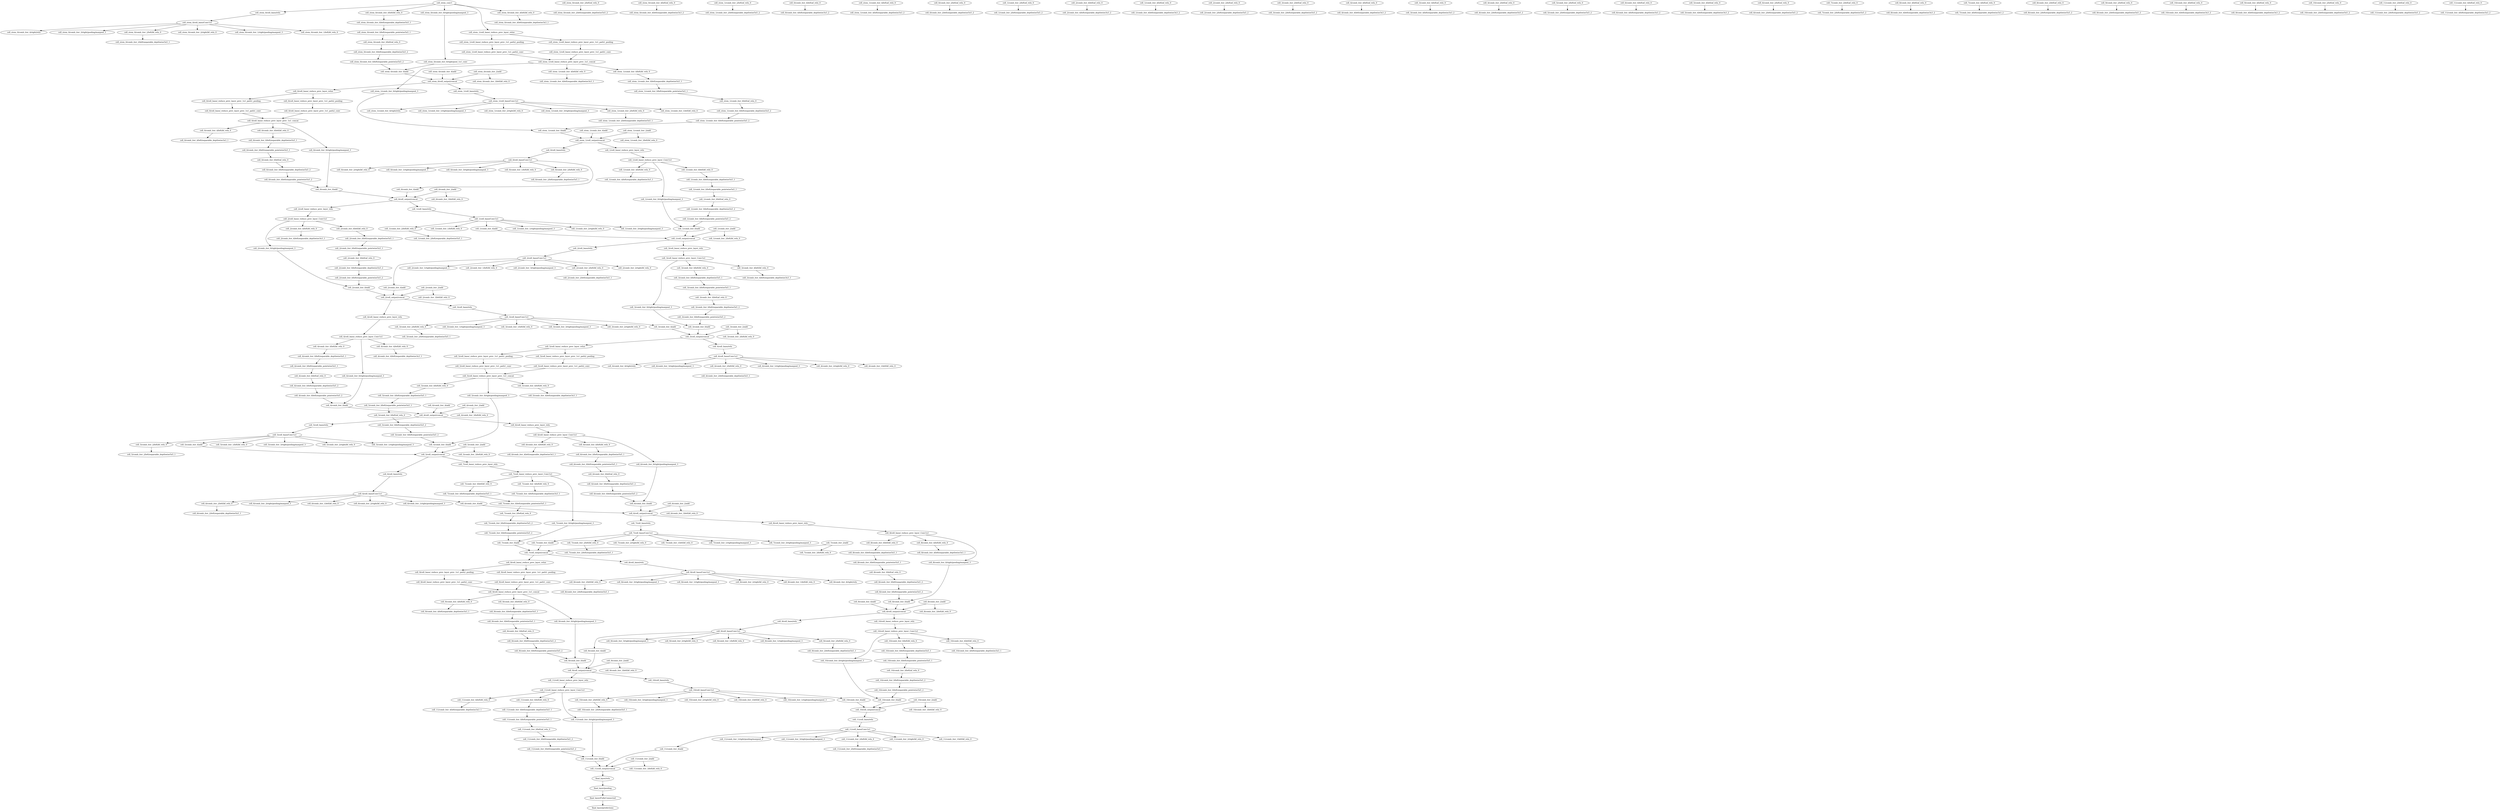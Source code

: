 digraph G {
"cell_stem_conv1"->"cell_stem_0/cell_base/relu";
"cell_stem_conv1"->"cell_stem_1/cell_base/_reduce_prev_layer_relue";
"cell_stem_conv1"->"cell_stem_0/comb_iter_0/left/bf_relu_0";
"cell_stem_conv1"->"cell_stem_0/comb_iter_0/right/pooling/maxpool_3";
"cell_stem_conv1"->"cell_stem_0/comb_iter_4/left/bf_relu_0";
"cell_stem_conv1" [weight=9.853727272727273];
"cell_stem_0/cell_base/relu"->"cell_stem_0/cell_base/Conv1x1";
"cell_stem_0/cell_base/relu" [weight=1.8591818181818183];
"cell_stem_0/cell_base/Conv1x1"->"cell_stem_0/comb_iter_2/right/bf_relu_0";
"cell_stem_0/cell_base/Conv1x1"->"cell_stem_0/comb_iter_1/right/pooling/maxpool_3";
"cell_stem_0/cell_base/Conv1x1"->"cell_stem_0/comb_iter_1/left/bf_relu_0";
"cell_stem_0/cell_base/Conv1x1"->"cell_stem_0/comb_iter_4/right/relu";
"cell_stem_0/cell_base/Conv1x1"->"cell_stem_0/comb_iter_3/right/pooling/maxpool_3";
"cell_stem_0/cell_base/Conv1x1"->"cell_stem_0/comb_iter_2/left/bf_relu_0";
"cell_stem_0/cell_base/Conv1x1" [weight=13.455454545454545];
"cell_stem_0/comb_iter_2/left/bf_relu_0"->"cell_stem_0/comb_iter_2/left/separable_depthwise5x5_1";
"cell_stem_0/comb_iter_2/left/bf_relu_0" [weight=1.0033636363636365];
"cell_stem_0/comb_iter_2/left/af_relu_0"->"cell_stem_0/comb_iter_2/left/separable_depthwise5x5_2";
"cell_stem_0/comb_iter_2/left/af_relu_0" [weight=0.2761111111111111];
"cell_stem_0/comb_iter_2/add"->"cell_stem_0/comb_iter_3/left/bf_relu_0";
"cell_stem_0/comb_iter_2/add"->"cell_stem_0/cell_output/concat";
"cell_stem_0/comb_iter_2/add" [weight=0.37639999999999996];
"cell_stem_0/comb_iter_0/left/bf_relu_0"->"cell_stem_0/comb_iter_0/left/separable_depthwise5x5_1";
"cell_stem_0/comb_iter_0/left/bf_relu_0" [weight=1.9264545454545454];
"cell_stem_0/comb_iter_0/left/separable_depthwise5x5_1"->"cell_stem_0/comb_iter_0/left/separable_pointwise5x5_1";
"cell_stem_0/comb_iter_0/left/separable_depthwise5x5_1" [weight=5.342454545454545];
"cell_stem_0/comb_iter_0/left/separable_pointwise5x5_1"->"cell_stem_0/comb_iter_0/left/af_relu_0";
"cell_stem_0/comb_iter_0/left/separable_pointwise5x5_1" [weight=2.7083636363636363];
"cell_stem_0/comb_iter_0/left/af_relu_0"->"cell_stem_0/comb_iter_0/left/separable_depthwise5x5_2";
"cell_stem_0/comb_iter_0/left/af_relu_0" [weight=0.25772727272727275];
"cell_stem_0/comb_iter_0/left/separable_depthwise5x5_2"->"cell_stem_0/comb_iter_0/left/separable_pointwise5x5_2";
"cell_stem_0/comb_iter_0/left/separable_depthwise5x5_2" [weight=1.6162727272727273];
"cell_stem_0/comb_iter_0/left/separable_pointwise5x5_2"->"cell_stem_0/comb_iter_0/add";
"cell_stem_0/comb_iter_0/left/separable_pointwise5x5_2" [weight=1.9042727272727273];
"cell_stem_0/comb_iter_0/right/pooling/maxpool_3"->"cell_stem_0/comb_iter_0/right/pool_1x1_conv";
"cell_stem_0/comb_iter_0/right/pooling/maxpool_3" [weight=3.045909090909091];
"cell_stem_0/comb_iter_0/right/pool_1x1_conv"->"cell_stem_0/comb_iter_0/add";
"cell_stem_0/comb_iter_0/right/pool_1x1_conv" [weight=2.7027272727272726];
"cell_stem_0/comb_iter_0/add"->"cell_stem_0/cell_output/concat";
"cell_stem_0/comb_iter_0/add" [weight=0.38581818181818184];
"cell_stem_0/comb_iter_4/left/bf_relu_0"->"cell_stem_0/comb_iter_4/left/separable_depthwise3x3_1";
"cell_stem_0/comb_iter_4/left/bf_relu_0" [weight=1.0125454545454544];
"cell_stem_0/comb_iter_4/left/af_relu_0"->"cell_stem_0/comb_iter_4/left/separable_depthwise3x3_2";
"cell_stem_0/comb_iter_4/left/af_relu_0" [weight=0.32925];
"cell_stem_0/comb_iter_4/add"->"cell_stem_0/cell_output/concat";
"cell_stem_0/comb_iter_4/add" [weight=0.39139999999999997];
"cell_stem_0/cell_output/concat"->"cell_0/cell_base/_reduce_prev_layer_relue";
"cell_stem_0/cell_output/concat"->"cell_stem_1/cell_base/relu";
"cell_stem_0/cell_output/concat" [weight=1.373090909090909];
"cell_stem_1/cell_base/relu"->"cell_stem_1/cell_base/Conv1x1";
"cell_stem_1/cell_base/relu" [weight=1.2282727272727272];
"cell_stem_1/cell_base/Conv1x1"->"cell_stem_1/comb_iter_2/right/bf_relu_0";
"cell_stem_1/cell_base/Conv1x1"->"cell_stem_1/comb_iter_3/right/pooling/maxpool_3";
"cell_stem_1/cell_base/Conv1x1"->"cell_stem_1/comb_iter_2/left/bf_relu_0";
"cell_stem_1/cell_base/Conv1x1"->"cell_stem_1/comb_iter_1/left/bf_relu_0";
"cell_stem_1/cell_base/Conv1x1"->"cell_stem_1/comb_iter_4/right/relu";
"cell_stem_1/cell_base/Conv1x1"->"cell_stem_1/comb_iter_1/right/pooling/maxpool_3";
"cell_stem_1/cell_base/Conv1x1" [weight=9.865545454545455];
"cell_stem_1/comb_iter_2/left/bf_relu_0"->"cell_stem_1/comb_iter_2/left/separable_depthwise5x5_1";
"cell_stem_1/comb_iter_2/left/bf_relu_0" [weight=0.5465454545454546];
"cell_stem_1/comb_iter_2/left/af_relu_0"->"cell_stem_1/comb_iter_2/left/separable_depthwise5x5_2";
"cell_stem_1/comb_iter_2/left/af_relu_0" [weight=0.1313];
"cell_stem_1/comb_iter_2/add"->"cell_stem_1/comb_iter_3/left/bf_relu_0";
"cell_stem_1/comb_iter_2/add"->"cell_stem_1/cell_output/concat";
"cell_stem_1/comb_iter_2/add" [weight=0.178];
"cell_0/cell_base/_reduce_prev_layer_relue"->"cell_0/cell_base/_reduce_prev_layer_prev_1x1_path2_pooling";
"cell_0/cell_base/_reduce_prev_layer_relue"->"cell_0/cell_base/_reduce_prev_layer_prev_1x1_path1_pooling";
"cell_0/cell_base/_reduce_prev_layer_relue" [weight=1.332];
"cell_0/cell_base/_reduce_prev_layer_prev_1x1_path1_pooling"->"cell_0/cell_base/_reduce_prev_layer_prev_1x1_path1_conv";
"cell_0/cell_base/_reduce_prev_layer_prev_1x1_path1_pooling" [weight=3.3275454545454544];
"cell_0/cell_base/_reduce_prev_layer_prev_1x1_path1_conv"->"cell_0/cell_base/_reduce_prev_layer_prev_1x1_concat";
"cell_0/cell_base/_reduce_prev_layer_prev_1x1_path1_conv" [weight=2.796090909090909];
"cell_0/cell_base/_reduce_prev_layer_prev_1x1_path2_pooling"->"cell_0/cell_base/_reduce_prev_layer_prev_1x1_path2_conv";
"cell_0/cell_base/_reduce_prev_layer_prev_1x1_path2_pooling" [weight=3.254090909090909];
"cell_0/cell_base/_reduce_prev_layer_prev_1x1_path2_conv"->"cell_0/cell_base/_reduce_prev_layer_prev_1x1_concat";
"cell_0/cell_base/_reduce_prev_layer_prev_1x1_path2_conv" [weight=2.421];
"cell_0/cell_base/_reduce_prev_layer_prev_1x1_concat"->"cell_0/comb_iter_4/left/bf_relu_0";
"cell_0/cell_base/_reduce_prev_layer_prev_1x1_concat"->"cell_0/comb_iter_0/left/bf_relu_0";
"cell_0/cell_base/_reduce_prev_layer_prev_1x1_concat"->"cell_0/comb_iter_0/right/pooling/maxpool_3";
"cell_0/cell_base/_reduce_prev_layer_prev_1x1_concat" [weight=0.2871818181818182];
"cell_0/comb_iter_0/left/bf_relu_0"->"cell_0/comb_iter_0/left/separable_depthwise5x5_1";
"cell_0/comb_iter_0/left/bf_relu_0" [weight=0.27290909090909093];
"cell_0/comb_iter_0/left/separable_depthwise5x5_1"->"cell_0/comb_iter_0/left/separable_pointwise5x5_1";
"cell_0/comb_iter_0/left/separable_depthwise5x5_1" [weight=1.6883636363636363];
"cell_0/comb_iter_0/left/separable_pointwise5x5_1"->"cell_0/comb_iter_0/left/af_relu_0";
"cell_0/comb_iter_0/left/separable_pointwise5x5_1" [weight=3.593818181818182];
"cell_0/comb_iter_0/left/af_relu_0"->"cell_0/comb_iter_0/left/separable_depthwise5x5_2";
"cell_0/comb_iter_0/left/af_relu_0" [weight=0.2259090909090909];
"cell_0/comb_iter_0/left/separable_depthwise5x5_2"->"cell_0/comb_iter_0/left/separable_pointwise5x5_2";
"cell_0/comb_iter_0/left/separable_depthwise5x5_2" [weight=1.6546363636363637];
"cell_0/comb_iter_0/left/separable_pointwise5x5_2"->"cell_0/comb_iter_0/add";
"cell_0/comb_iter_0/left/separable_pointwise5x5_2" [weight=3.590090909090909];
"cell_0/comb_iter_0/right/pooling/maxpool_3"->"cell_0/comb_iter_0/add";
"cell_0/comb_iter_0/right/pooling/maxpool_3" [weight=1.0635454545454546];
"cell_0/comb_iter_0/add"->"cell_0/cell_output/concat";
"cell_0/comb_iter_0/add" [weight=0.41590909090909095];
"cell_0/comb_iter_4/left/bf_relu_0"->"cell_0/comb_iter_4/left/separable_depthwise3x3_1";
"cell_0/comb_iter_4/left/bf_relu_0" [weight=0.343];
"cell_0/comb_iter_4/left/af_relu_0"->"cell_0/comb_iter_4/left/separable_depthwise3x3_2";
"cell_0/comb_iter_4/left/af_relu_0" [weight=0.30072727272727273];
"cell_stem_1/cell_base/_reduce_prev_layer_relue"->"cell_stem_1/cell_base/_reduce_prev_layer_prev_1x1_path1_pooling";
"cell_stem_1/cell_base/_reduce_prev_layer_relue"->"cell_stem_1/cell_base/_reduce_prev_layer_prev_1x1_path2_pooling";
"cell_stem_1/cell_base/_reduce_prev_layer_relue" [weight=1.6366363636363637];
"cell_stem_1/cell_base/_reduce_prev_layer_prev_1x1_path1_pooling"->"cell_stem_1/cell_base/_reduce_prev_layer_prev_1x1_path1_conv";
"cell_stem_1/cell_base/_reduce_prev_layer_prev_1x1_path1_pooling" [weight=4.537545454545455];
"cell_stem_1/cell_base/_reduce_prev_layer_prev_1x1_path1_conv"->"cell_stem_1/cell_base/_reduce_prev_layer_prev_1x1_concat";
"cell_stem_1/cell_base/_reduce_prev_layer_prev_1x1_path1_conv" [weight=2.9034545454545455];
"cell_stem_1/cell_base/_reduce_prev_layer_prev_1x1_path2_pooling"->"cell_stem_1/cell_base/_reduce_prev_layer_prev_1x1_path2_conv";
"cell_stem_1/cell_base/_reduce_prev_layer_prev_1x1_path2_pooling" [weight=4.520727272727273];
"cell_stem_1/cell_base/_reduce_prev_layer_prev_1x1_path2_conv"->"cell_stem_1/cell_base/_reduce_prev_layer_prev_1x1_concat";
"cell_stem_1/cell_base/_reduce_prev_layer_prev_1x1_path2_conv" [weight=2.9532];
"cell_stem_1/cell_base/_reduce_prev_layer_prev_1x1_concat"->"cell_stem_1/comb_iter_0/right/pooling/maxpool_3";
"cell_stem_1/cell_base/_reduce_prev_layer_prev_1x1_concat"->"cell_stem_1/comb_iter_0/left/bf_relu_0";
"cell_stem_1/cell_base/_reduce_prev_layer_prev_1x1_concat"->"cell_stem_1/comb_iter_4/left/bf_relu_0";
"cell_stem_1/cell_base/_reduce_prev_layer_prev_1x1_concat" [weight=0.5467000000000001];
"cell_stem_1/comb_iter_0/left/bf_relu_0"->"cell_stem_1/comb_iter_0/left/separable_depthwise5x5_1";
"cell_stem_1/comb_iter_0/left/bf_relu_0" [weight=0.517];
"cell_stem_1/comb_iter_0/left/separable_depthwise5x5_1"->"cell_stem_1/comb_iter_0/left/separable_pointwise5x5_1";
"cell_stem_1/comb_iter_0/left/separable_depthwise5x5_1" [weight=1.3842222222222222];
"cell_stem_1/comb_iter_0/left/separable_pointwise5x5_1"->"cell_stem_1/comb_iter_0/left/af_relu_0";
"cell_stem_1/comb_iter_0/left/separable_pointwise5x5_1" [weight=1.4561818181818182];
"cell_stem_1/comb_iter_0/left/af_relu_0"->"cell_stem_1/comb_iter_0/left/separable_depthwise5x5_2";
"cell_stem_1/comb_iter_0/left/af_relu_0" [weight=0.119];
"cell_stem_1/comb_iter_0/left/separable_depthwise5x5_2"->"cell_stem_1/comb_iter_0/left/separable_pointwise5x5_2";
"cell_stem_1/comb_iter_0/left/separable_depthwise5x5_2" [weight=0.8776];
"cell_stem_1/comb_iter_0/left/separable_pointwise5x5_2"->"cell_stem_1/comb_iter_0/add";
"cell_stem_1/comb_iter_0/left/separable_pointwise5x5_2" [weight=1.509090909090909];
"cell_stem_1/comb_iter_0/right/pooling/maxpool_3"->"cell_stem_1/comb_iter_0/add";
"cell_stem_1/comb_iter_0/right/pooling/maxpool_3" [weight=1.0862];
"cell_stem_1/comb_iter_0/add"->"cell_stem_1/cell_output/concat";
"cell_stem_1/comb_iter_0/add" [weight=0.18275];
"cell_stem_1/comb_iter_4/left/bf_relu_0"->"cell_stem_1/comb_iter_4/left/separable_depthwise3x3_1";
"cell_stem_1/comb_iter_4/left/bf_relu_0" [weight=0.53];
"cell_stem_1/comb_iter_4/left/af_relu_0"->"cell_stem_1/comb_iter_4/left/separable_depthwise3x3_2";
"cell_stem_1/comb_iter_4/left/af_relu_0" [weight=0.13169999999999998];
"cell_stem_1/comb_iter_4/add"->"cell_stem_1/cell_output/concat";
"cell_stem_1/comb_iter_4/add" [weight=0.20372727272727273];
"cell_stem_1/cell_output/concat"->"cell_0/cell_base/relu";
"cell_stem_1/cell_output/concat"->"cell_1/cell_base/_reduce_prev_layer_relu";
"cell_stem_1/cell_output/concat" [weight=0.8260909090909091];
"cell_0/cell_base/relu"->"cell_0/cell_base/Conv1x1";
"cell_0/cell_base/relu" [weight=0.7469090909090909];
"cell_0/cell_base/Conv1x1"->"cell_0/comb_iter_2/right/bf_relu_0";
"cell_0/cell_base/Conv1x1"->"cell_0/comb_iter_1/right/pooling/maxpool_3";
"cell_0/cell_base/Conv1x1"->"cell_0/comb_iter_3/right/pooling/maxpool_3";
"cell_0/cell_base/Conv1x1"->"cell_0/comb_iter_1/left/bf_relu_0";
"cell_0/cell_base/Conv1x1"->"cell_0/comb_iter_2/left/bf_relu_0";
"cell_0/cell_base/Conv1x1"->"cell_0/comb_iter_4/add";
"cell_0/cell_base/Conv1x1" [weight=7.453909090909091];
"cell_0/comb_iter_2/left/bf_relu_0"->"cell_0/comb_iter_2/left/separable_depthwise5x5_1";
"cell_0/comb_iter_2/left/bf_relu_0" [weight=0.2447];
"cell_0/comb_iter_2/left/af_relu_0"->"cell_0/comb_iter_2/left/separable_depthwise5x5_2";
"cell_0/comb_iter_2/left/af_relu_0" [weight=0.25627272727272726];
"cell_0/comb_iter_2/add"->"cell_0/comb_iter_3/left/bf_relu_0";
"cell_0/comb_iter_2/add"->"cell_0/cell_output/concat";
"cell_0/comb_iter_2/add" [weight=0.4601];
"cell_0/comb_iter_4/add"->"cell_0/cell_output/concat";
"cell_0/comb_iter_4/add" [weight=0.44345454545454543];
"cell_0/cell_output/concat"->"cell_2/cell_base/_reduce_prev_layer_relu";
"cell_0/cell_output/concat"->"cell_1/cell_base/relu";
"cell_0/cell_output/concat" [weight=1.4700909090909091];
"cell_1/cell_base/relu"->"cell_1/cell_base/Conv1x1";
"cell_1/cell_base/relu" [weight=1.4903636363636363];
"cell_1/cell_base/Conv1x1"->"cell_1/comb_iter_4/add";
"cell_1/cell_base/Conv1x1"->"cell_1/comb_iter_2/left/bf_relu_0";
"cell_1/cell_base/Conv1x1"->"cell_1/comb_iter_1/right/pooling/maxpool_3";
"cell_1/cell_base/Conv1x1"->"cell_1/comb_iter_2/right/bf_relu_0";
"cell_1/cell_base/Conv1x1"->"cell_1/comb_iter_3/right/pooling/maxpool_3";
"cell_1/cell_base/Conv1x1"->"cell_1/comb_iter_1/left/bf_relu_0";
"cell_1/cell_base/Conv1x1" [weight=14.650636363636364];
"cell_1/comb_iter_2/left/bf_relu_0"->"cell_1/comb_iter_2/left/separable_depthwise5x5_1";
"cell_1/comb_iter_2/left/bf_relu_0" [weight=0.23763636363636362];
"cell_1/comb_iter_2/left/af_relu_0"->"cell_1/comb_iter_2/left/separable_depthwise5x5_2";
"cell_1/comb_iter_2/left/af_relu_0" [weight=0.27436363636363637];
"cell_1/comb_iter_2/add"->"cell_1/comb_iter_3/left/bf_relu_0";
"cell_1/comb_iter_2/add"->"cell_1/cell_output/concat";
"cell_1/comb_iter_2/add" [weight=0.4662727272727272];
"cell_2/cell_base/_reduce_prev_layer_relu"->"cell_2/cell_base/_reduce_prev_layer_Conv1x1";
"cell_2/cell_base/_reduce_prev_layer_relu" [weight=1.5205454545454544];
"cell_2/cell_base/_reduce_prev_layer_Conv1x1"->"cell_2/comb_iter_4/left/bf_relu_0";
"cell_2/cell_base/_reduce_prev_layer_Conv1x1"->"cell_2/comb_iter_0/right/pooling/maxpool_3";
"cell_2/cell_base/_reduce_prev_layer_Conv1x1"->"cell_2/comb_iter_0/left/bf_relu_0";
"cell_2/cell_base/_reduce_prev_layer_Conv1x1" [weight=14.302272727272728];
"cell_2/comb_iter_0/left/bf_relu_0"->"cell_2/comb_iter_0/left/separable_depthwise5x5_1";
"cell_2/comb_iter_0/left/bf_relu_0" [weight=0.2362];
"cell_2/comb_iter_0/left/separable_depthwise5x5_1"->"cell_2/comb_iter_0/left/separable_pointwise5x5_1";
"cell_2/comb_iter_0/left/separable_depthwise5x5_1" [weight=1.7152];
"cell_2/comb_iter_0/left/separable_pointwise5x5_1"->"cell_2/comb_iter_0/left/af_relu_0";
"cell_2/comb_iter_0/left/separable_pointwise5x5_1" [weight=3.6473636363636364];
"cell_2/comb_iter_0/left/af_relu_0"->"cell_2/comb_iter_0/left/separable_depthwise5x5_2";
"cell_2/comb_iter_0/left/af_relu_0" [weight=0.2535454545454545];
"cell_2/comb_iter_0/left/separable_depthwise5x5_2"->"cell_2/comb_iter_0/left/separable_pointwise5x5_2";
"cell_2/comb_iter_0/left/separable_depthwise5x5_2" [weight=1.787909090909091];
"cell_2/comb_iter_0/left/separable_pointwise5x5_2"->"cell_2/comb_iter_0/add";
"cell_2/comb_iter_0/left/separable_pointwise5x5_2" [weight=3.65];
"cell_2/comb_iter_0/right/pooling/maxpool_3"->"cell_2/comb_iter_0/add";
"cell_2/comb_iter_0/right/pooling/maxpool_3" [weight=1.1547272727272728];
"cell_2/comb_iter_0/add"->"cell_2/cell_output/concat";
"cell_2/comb_iter_0/add" [weight=0.4545454545454546];
"cell_2/comb_iter_4/left/bf_relu_0"->"cell_2/comb_iter_4/left/separable_depthwise3x3_1";
"cell_2/comb_iter_4/left/bf_relu_0" [weight=0.3447777777777778];
"cell_2/comb_iter_4/left/af_relu_0"->"cell_2/comb_iter_4/left/separable_depthwise3x3_2";
"cell_2/comb_iter_4/left/af_relu_0" [weight=0.3040909090909091];
"cell_1/cell_base/_reduce_prev_layer_relu"->"cell_1/cell_base/_reduce_prev_layer_Conv1x1";
"cell_1/cell_base/_reduce_prev_layer_relu" [weight=0.8112727272727273];
"cell_1/cell_base/_reduce_prev_layer_Conv1x1"->"cell_1/comb_iter_4/left/bf_relu_0";
"cell_1/cell_base/_reduce_prev_layer_Conv1x1"->"cell_1/comb_iter_0/right/pooling/maxpool_3";
"cell_1/cell_base/_reduce_prev_layer_Conv1x1"->"cell_1/comb_iter_0/left/bf_relu_0";
"cell_1/cell_base/_reduce_prev_layer_Conv1x1" [weight=7.344090909090909];
"cell_1/comb_iter_0/left/bf_relu_0"->"cell_1/comb_iter_0/left/separable_depthwise5x5_1";
"cell_1/comb_iter_0/left/bf_relu_0" [weight=0.262];
"cell_1/comb_iter_0/left/separable_depthwise5x5_1"->"cell_1/comb_iter_0/left/separable_pointwise5x5_1";
"cell_1/comb_iter_0/left/separable_depthwise5x5_1" [weight=1.7963636363636362];
"cell_1/comb_iter_0/left/separable_pointwise5x5_1"->"cell_1/comb_iter_0/left/af_relu_0";
"cell_1/comb_iter_0/left/separable_pointwise5x5_1" [weight=3.630090909090909];
"cell_1/comb_iter_0/left/af_relu_0"->"cell_1/comb_iter_0/left/separable_depthwise5x5_2";
"cell_1/comb_iter_0/left/af_relu_0" [weight=0.27372727272727276];
"cell_1/comb_iter_0/left/separable_depthwise5x5_2"->"cell_1/comb_iter_0/left/separable_pointwise5x5_2";
"cell_1/comb_iter_0/left/separable_depthwise5x5_2" [weight=1.7594545454545456];
"cell_1/comb_iter_0/left/separable_pointwise5x5_2"->"cell_1/comb_iter_0/add";
"cell_1/comb_iter_0/left/separable_pointwise5x5_2" [weight=3.6315454545454546];
"cell_1/comb_iter_0/right/pooling/maxpool_3"->"cell_1/comb_iter_0/add";
"cell_1/comb_iter_0/right/pooling/maxpool_3" [weight=1.0682727272727273];
"cell_1/comb_iter_0/add"->"cell_1/cell_output/concat";
"cell_1/comb_iter_0/add" [weight=0.42527272727272725];
"cell_1/comb_iter_4/left/bf_relu_0"->"cell_1/comb_iter_4/left/separable_depthwise3x3_1";
"cell_1/comb_iter_4/left/bf_relu_0" [weight=0.3305];
"cell_1/comb_iter_4/left/af_relu_0"->"cell_1/comb_iter_4/left/separable_depthwise3x3_2";
"cell_1/comb_iter_4/left/af_relu_0" [weight=0.2888181818181818];
"cell_1/comb_iter_4/add"->"cell_1/cell_output/concat";
"cell_1/comb_iter_4/add" [weight=0.4333];
"cell_1/cell_output/concat"->"cell_2/cell_base/relu";
"cell_1/cell_output/concat"->"cell_3/cell_base/_reduce_prev_layer_relu";
"cell_1/cell_output/concat" [weight=1.5233636363636363];
"cell_2/cell_base/relu"->"cell_2/cell_base/Conv1x1";
"cell_2/cell_base/relu" [weight=1.524];
"cell_2/cell_base/Conv1x1"->"cell_2/comb_iter_1/left/bf_relu_0";
"cell_2/cell_base/Conv1x1"->"cell_2/comb_iter_3/right/pooling/maxpool_3";
"cell_2/cell_base/Conv1x1"->"cell_2/comb_iter_2/left/bf_relu_0";
"cell_2/cell_base/Conv1x1"->"cell_2/comb_iter_2/right/bf_relu_0";
"cell_2/cell_base/Conv1x1"->"cell_2/comb_iter_4/add";
"cell_2/cell_base/Conv1x1"->"cell_2/comb_iter_1/right/pooling/maxpool_3";
"cell_2/cell_base/Conv1x1" [weight=14.672363636363636];
"cell_2/comb_iter_2/left/bf_relu_0"->"cell_2/comb_iter_2/left/separable_depthwise5x5_1";
"cell_2/comb_iter_2/left/bf_relu_0" [weight=0.24459999999999998];
"cell_2/comb_iter_2/left/af_relu_0"->"cell_2/comb_iter_2/left/separable_depthwise5x5_2";
"cell_2/comb_iter_2/left/af_relu_0" [weight=0.27736363636363637];
"cell_2/comb_iter_2/add"->"cell_2/comb_iter_3/left/bf_relu_0";
"cell_2/comb_iter_2/add"->"cell_2/cell_output/concat";
"cell_2/comb_iter_2/add" [weight=0.454875];
"cell_2/comb_iter_4/add"->"cell_2/cell_output/concat";
"cell_2/comb_iter_4/add" [weight=0.4362];
"cell_2/cell_output/concat"->"cell_3/cell_base/relu";
"cell_2/cell_output/concat"->"cell_4/cell_base/_reduce_prev_layer_relu";
"cell_2/cell_output/concat" [weight=1.3613636363636363];
"cell_3/cell_base/relu"->"cell_3/cell_base/Conv1x1";
"cell_3/cell_base/relu" [weight=1.486090909090909];
"cell_3/cell_base/Conv1x1"->"cell_3/comb_iter_1/left/bf_relu_0";
"cell_3/cell_base/Conv1x1"->"cell_3/comb_iter_3/right/pooling/maxpool_3";
"cell_3/cell_base/Conv1x1"->"cell_3/comb_iter_2/right/bf_relu_0";
"cell_3/cell_base/Conv1x1"->"cell_3/comb_iter_2/left/bf_relu_0";
"cell_3/cell_base/Conv1x1"->"cell_3/comb_iter_1/right/pooling/maxpool_3";
"cell_3/cell_base/Conv1x1"->"cell_3/comb_iter_4/add";
"cell_3/cell_base/Conv1x1" [weight=13.967818181818181];
"cell_3/comb_iter_2/left/bf_relu_0"->"cell_3/comb_iter_2/left/separable_depthwise5x5_1";
"cell_3/comb_iter_2/left/bf_relu_0" [weight=0.24972727272727271];
"cell_3/comb_iter_2/left/af_relu_0"->"cell_3/comb_iter_2/left/separable_depthwise5x5_2";
"cell_3/comb_iter_2/left/af_relu_0" [weight=0.2781111111111111];
"cell_3/comb_iter_2/add"->"cell_3/comb_iter_3/left/bf_relu_0";
"cell_3/comb_iter_2/add"->"cell_3/cell_output/concat";
"cell_3/comb_iter_2/add" [weight=0.4913333333333333];
"cell_4/cell_base/_reduce_prev_layer_relu"->"cell_4/cell_base/_reduce_prev_layer_Conv1x1";
"cell_4/cell_base/_reduce_prev_layer_relu" [weight=1.5234545454545454];
"cell_4/cell_base/_reduce_prev_layer_Conv1x1"->"cell_4/comb_iter_0/right/pooling/maxpool_3";
"cell_4/cell_base/_reduce_prev_layer_Conv1x1"->"cell_4/comb_iter_0/left/bf_relu_0";
"cell_4/cell_base/_reduce_prev_layer_Conv1x1"->"cell_4/comb_iter_4/left/bf_relu_0";
"cell_4/cell_base/_reduce_prev_layer_Conv1x1" [weight=27.503636363636364];
"cell_4/comb_iter_0/left/bf_relu_0"->"cell_4/comb_iter_0/left/separable_depthwise5x5_1";
"cell_4/comb_iter_0/left/bf_relu_0" [weight=0.5426666666666666];
"cell_4/comb_iter_0/left/separable_depthwise5x5_1"->"cell_4/comb_iter_0/left/separable_pointwise5x5_1";
"cell_4/comb_iter_0/left/separable_depthwise5x5_1" [weight=3.9773636363636364];
"cell_4/comb_iter_0/left/separable_pointwise5x5_1"->"cell_4/comb_iter_0/left/af_relu_0";
"cell_4/comb_iter_0/left/separable_pointwise5x5_1" [weight=3.153181818181818];
"cell_4/comb_iter_0/left/af_relu_0"->"cell_4/comb_iter_0/left/separable_depthwise5x5_2";
"cell_4/comb_iter_0/left/af_relu_0" [weight=0.20127272727272727];
"cell_4/comb_iter_0/left/separable_depthwise5x5_2"->"cell_4/comb_iter_0/left/separable_pointwise5x5_2";
"cell_4/comb_iter_0/left/separable_depthwise5x5_2" [weight=1.0245555555555557];
"cell_4/comb_iter_0/left/separable_pointwise5x5_2"->"cell_4/comb_iter_0/add";
"cell_4/comb_iter_0/left/separable_pointwise5x5_2" [weight=2.899];
"cell_4/comb_iter_0/right/pooling/maxpool_3"->"cell_4/comb_iter_0/add";
"cell_4/comb_iter_0/right/pooling/maxpool_3" [weight=1.377909090909091];
"cell_4/comb_iter_0/add"->"cell_4/cell_output/concat";
"cell_4/comb_iter_0/add" [weight=0.28136363636363637];
"cell_4/comb_iter_4/left/bf_relu_0"->"cell_4/comb_iter_4/left/separable_depthwise3x3_1";
"cell_4/comb_iter_4/left/bf_relu_0" [weight=0.6662727272727272];
"cell_4/comb_iter_4/left/af_relu_0"->"cell_4/comb_iter_4/left/separable_depthwise3x3_2";
"cell_4/comb_iter_4/left/af_relu_0" [weight=0.2147272727272727];
"cell_3/cell_base/_reduce_prev_layer_relu"->"cell_3/cell_base/_reduce_prev_layer_Conv1x1";
"cell_3/cell_base/_reduce_prev_layer_relu" [weight=1.587090909090909];
"cell_3/cell_base/_reduce_prev_layer_Conv1x1"->"cell_3/comb_iter_0/left/bf_relu_0";
"cell_3/cell_base/_reduce_prev_layer_Conv1x1"->"cell_3/comb_iter_4/left/bf_relu_0";
"cell_3/cell_base/_reduce_prev_layer_Conv1x1"->"cell_3/comb_iter_0/right/pooling/maxpool_3";
"cell_3/cell_base/_reduce_prev_layer_Conv1x1" [weight=15.162363636363636];
"cell_3/comb_iter_0/left/bf_relu_0"->"cell_3/comb_iter_0/left/separable_depthwise5x5_1";
"cell_3/comb_iter_0/left/bf_relu_0" [weight=0.22740000000000002];
"cell_3/comb_iter_0/left/separable_depthwise5x5_1"->"cell_3/comb_iter_0/left/separable_pointwise5x5_1";
"cell_3/comb_iter_0/left/separable_depthwise5x5_1" [weight=1.6674545454545455];
"cell_3/comb_iter_0/left/separable_pointwise5x5_1"->"cell_3/comb_iter_0/left/af_relu_0";
"cell_3/comb_iter_0/left/separable_pointwise5x5_1" [weight=3.6849000000000003];
"cell_3/comb_iter_0/left/af_relu_0"->"cell_3/comb_iter_0/left/separable_depthwise5x5_2";
"cell_3/comb_iter_0/left/af_relu_0" [weight=0.24945454545454546];
"cell_3/comb_iter_0/left/separable_depthwise5x5_2"->"cell_3/comb_iter_0/left/separable_pointwise5x5_2";
"cell_3/comb_iter_0/left/separable_depthwise5x5_2" [weight=1.853];
"cell_3/comb_iter_0/left/separable_pointwise5x5_2"->"cell_3/comb_iter_0/add";
"cell_3/comb_iter_0/left/separable_pointwise5x5_2" [weight=3.6886363636363635];
"cell_3/comb_iter_0/right/pooling/maxpool_3"->"cell_3/comb_iter_0/add";
"cell_3/comb_iter_0/right/pooling/maxpool_3" [weight=1.1262727272727273];
"cell_3/comb_iter_0/add"->"cell_3/cell_output/concat";
"cell_3/comb_iter_0/add" [weight=0.37072727272727274];
"cell_3/comb_iter_4/left/bf_relu_0"->"cell_3/comb_iter_4/left/separable_depthwise3x3_1";
"cell_3/comb_iter_4/left/bf_relu_0" [weight=0.35790909090909095];
"cell_3/comb_iter_4/left/af_relu_0"->"cell_3/comb_iter_4/left/separable_depthwise3x3_2";
"cell_3/comb_iter_4/left/af_relu_0" [weight=0.30390909090909096];
"cell_3/comb_iter_4/add"->"cell_3/cell_output/concat";
"cell_3/comb_iter_4/add" [weight=0.43927272727272726];
"cell_3/cell_output/concat"->"cell_4/cell_base/relu";
"cell_3/cell_output/concat"->"cell_5/cell_base/_reduce_prev_layer_relue";
"cell_3/cell_output/concat" [weight=1.5008181818181818];
"cell_4/cell_base/relu"->"cell_4/cell_base/Conv1x1";
"cell_4/cell_base/relu" [weight=1.8748181818181817];
"cell_4/cell_base/Conv1x1"->"cell_4/comb_iter_2/left/bf_relu_0";
"cell_4/cell_base/Conv1x1"->"cell_4/comb_iter_1/right/pooling/maxpool_3";
"cell_4/cell_base/Conv1x1"->"cell_4/comb_iter_2/right/bf_relu_0";
"cell_4/cell_base/Conv1x1"->"cell_4/comb_iter_1/left/bf_relu_0";
"cell_4/cell_base/Conv1x1"->"cell_4/comb_iter_4/right/relu";
"cell_4/cell_base/Conv1x1"->"cell_4/comb_iter_3/right/pooling/maxpool_3";
"cell_4/cell_base/Conv1x1" [weight=27.045];
"cell_4/comb_iter_2/left/bf_relu_0"->"cell_4/comb_iter_2/left/separable_depthwise5x5_1";
"cell_4/comb_iter_2/left/bf_relu_0" [weight=0.5636363636363636];
"cell_4/comb_iter_2/left/af_relu_0"->"cell_4/comb_iter_2/left/separable_depthwise5x5_2";
"cell_4/comb_iter_2/left/af_relu_0" [weight=0.21569999999999998];
"cell_4/comb_iter_2/add"->"cell_4/comb_iter_3/left/bf_relu_0";
"cell_4/comb_iter_2/add"->"cell_4/cell_output/concat";
"cell_4/comb_iter_2/add" [weight=0.2843636363636364];
"cell_4/comb_iter_4/add"->"cell_4/cell_output/concat";
"cell_4/comb_iter_4/add" [weight=0.3099090909090909];
"cell_4/cell_output/concat"->"cell_5/cell_base/relu";
"cell_4/cell_output/concat"->"cell_6/cell_base/_reduce_prev_layer_relu";
"cell_4/cell_output/concat" [weight=0.9953636363636363];
"cell_5/cell_base/relu"->"cell_5/cell_base/Conv1x1";
"cell_5/cell_base/relu" [weight=1.427090909090909];
"cell_5/cell_base/Conv1x1"->"cell_5/comb_iter_1/left/bf_relu_0";
"cell_5/cell_base/Conv1x1"->"cell_5/comb_iter_3/right/pooling/maxpool_3";
"cell_5/cell_base/Conv1x1"->"cell_5/comb_iter_2/right/bf_relu_0";
"cell_5/cell_base/Conv1x1"->"cell_5/comb_iter_1/right/pooling/maxpool_3";
"cell_5/cell_base/Conv1x1"->"cell_5/comb_iter_4/add";
"cell_5/cell_base/Conv1x1"->"cell_5/comb_iter_2/left/bf_relu_0";
"cell_5/cell_base/Conv1x1" [weight=13.587727272727273];
"cell_5/comb_iter_2/left/bf_relu_0"->"cell_5/comb_iter_2/left/separable_depthwise5x5_1";
"cell_5/comb_iter_2/left/bf_relu_0" [weight=0.18727272727272729];
"cell_5/comb_iter_2/left/af_relu_0"->"cell_5/comb_iter_2/left/separable_depthwise5x5_2";
"cell_5/comb_iter_2/left/af_relu_0" [weight=0.196];
"cell_5/comb_iter_2/add"->"cell_5/cell_output/concat";
"cell_5/comb_iter_2/add"->"cell_5/comb_iter_3/left/bf_relu_0";
"cell_5/comb_iter_2/add" [weight=0.25889999999999996];
"cell_6/cell_base/_reduce_prev_layer_relu"->"cell_6/cell_base/_reduce_prev_layer_Conv1x1";
"cell_6/cell_base/_reduce_prev_layer_relu" [weight=1.2797272727272728];
"cell_6/cell_base/_reduce_prev_layer_Conv1x1"->"cell_6/comb_iter_0/left/bf_relu_0";
"cell_6/cell_base/_reduce_prev_layer_Conv1x1"->"cell_6/comb_iter_0/right/pooling/maxpool_3";
"cell_6/cell_base/_reduce_prev_layer_Conv1x1"->"cell_6/comb_iter_4/left/bf_relu_0";
"cell_6/cell_base/_reduce_prev_layer_Conv1x1" [weight=12.99909090909091];
"cell_6/comb_iter_0/left/bf_relu_0"->"cell_6/comb_iter_0/left/separable_depthwise5x5_1";
"cell_6/comb_iter_0/left/bf_relu_0" [weight=0.18854545454545454];
"cell_6/comb_iter_0/left/separable_depthwise5x5_1"->"cell_6/comb_iter_0/left/separable_pointwise5x5_1";
"cell_6/comb_iter_0/left/separable_depthwise5x5_1" [weight=0.9278181818181819];
"cell_6/comb_iter_0/left/separable_pointwise5x5_1"->"cell_6/comb_iter_0/left/af_relu_0";
"cell_6/comb_iter_0/left/separable_pointwise5x5_1" [weight=2.899];
"cell_6/comb_iter_0/left/af_relu_0"->"cell_6/comb_iter_0/left/separable_depthwise5x5_2";
"cell_6/comb_iter_0/left/af_relu_0" [weight=0.21054545454545454];
"cell_6/comb_iter_0/left/separable_depthwise5x5_2"->"cell_6/comb_iter_0/left/separable_pointwise5x5_2";
"cell_6/comb_iter_0/left/separable_depthwise5x5_2" [weight=0.9471];
"cell_6/comb_iter_0/left/separable_pointwise5x5_2"->"cell_6/comb_iter_0/add";
"cell_6/comb_iter_0/left/separable_pointwise5x5_2" [weight=2.8543636363636367];
"cell_6/comb_iter_0/right/pooling/maxpool_3"->"cell_6/comb_iter_0/add";
"cell_6/comb_iter_0/right/pooling/maxpool_3" [weight=0.7208181818181819];
"cell_6/comb_iter_0/add"->"cell_6/cell_output/concat";
"cell_6/comb_iter_0/add" [weight=0.2585454545454546];
"cell_6/comb_iter_4/left/bf_relu_0"->"cell_6/comb_iter_4/left/separable_depthwise3x3_1";
"cell_6/comb_iter_4/left/bf_relu_0" [weight=0.206375];
"cell_6/comb_iter_4/left/af_relu_0"->"cell_6/comb_iter_4/left/separable_depthwise3x3_2";
"cell_6/comb_iter_4/left/af_relu_0" [weight=0.21280000000000002];
"cell_5/cell_base/_reduce_prev_layer_relue"->"cell_5/cell_base/_reduce_prev_layer_prev_1x1_path2_pooling";
"cell_5/cell_base/_reduce_prev_layer_relue"->"cell_5/cell_base/_reduce_prev_layer_prev_1x1_path1_pooling";
"cell_5/cell_base/_reduce_prev_layer_relue" [weight=1.5664545454545455];
"cell_5/cell_base/_reduce_prev_layer_prev_1x1_path1_pooling"->"cell_5/cell_base/_reduce_prev_layer_prev_1x1_path1_conv";
"cell_5/cell_base/_reduce_prev_layer_prev_1x1_path1_pooling" [weight=3.4872727272727273];
"cell_5/cell_base/_reduce_prev_layer_prev_1x1_path1_conv"->"cell_5/cell_base/_reduce_prev_layer_prev_1x1_concat";
"cell_5/cell_base/_reduce_prev_layer_prev_1x1_path1_conv" [weight=3.557];
"cell_5/cell_base/_reduce_prev_layer_prev_1x1_path2_pooling"->"cell_5/cell_base/_reduce_prev_layer_prev_1x1_path2_conv";
"cell_5/cell_base/_reduce_prev_layer_prev_1x1_path2_pooling" [weight=3.475909090909091];
"cell_5/cell_base/_reduce_prev_layer_prev_1x1_path2_conv"->"cell_5/cell_base/_reduce_prev_layer_prev_1x1_concat";
"cell_5/cell_base/_reduce_prev_layer_prev_1x1_path2_conv" [weight=3.588090909090909];
"cell_5/cell_base/_reduce_prev_layer_prev_1x1_concat"->"cell_5/comb_iter_0/right/pooling/maxpool_3";
"cell_5/cell_base/_reduce_prev_layer_prev_1x1_concat"->"cell_5/comb_iter_4/left/bf_relu_0";
"cell_5/cell_base/_reduce_prev_layer_prev_1x1_concat"->"cell_5/comb_iter_0/left/bf_relu_0";
"cell_5/cell_base/_reduce_prev_layer_prev_1x1_concat" [weight=0.2191818181818182];
"cell_5/comb_iter_0/left/bf_relu_0"->"cell_5/comb_iter_0/left/separable_depthwise5x5_1";
"cell_5/comb_iter_0/left/bf_relu_0" [weight=0.19619999999999999];
"cell_5/comb_iter_0/left/separable_depthwise5x5_1"->"cell_5/comb_iter_0/left/separable_pointwise5x5_1";
"cell_5/comb_iter_0/left/separable_depthwise5x5_1" [weight=1.0211000000000001];
"cell_5/comb_iter_0/left/separable_pointwise5x5_1"->"cell_5/comb_iter_0/left/af_relu_0";
"cell_5/comb_iter_0/left/separable_pointwise5x5_1" [weight=2.9195454545454544];
"cell_5/comb_iter_0/left/af_relu_0"->"cell_5/comb_iter_0/left/separable_depthwise5x5_2";
"cell_5/comb_iter_0/left/af_relu_0" [weight=0.20963636363636362];
"cell_5/comb_iter_0/left/separable_depthwise5x5_2"->"cell_5/comb_iter_0/left/separable_pointwise5x5_2";
"cell_5/comb_iter_0/left/separable_depthwise5x5_2" [weight=0.977];
"cell_5/comb_iter_0/left/separable_pointwise5x5_2"->"cell_5/comb_iter_0/add";
"cell_5/comb_iter_0/left/separable_pointwise5x5_2" [weight=2.8845454545454543];
"cell_5/comb_iter_0/right/pooling/maxpool_3"->"cell_5/comb_iter_0/add";
"cell_5/comb_iter_0/right/pooling/maxpool_3" [weight=0.7005454545454545];
"cell_5/comb_iter_0/add"->"cell_5/cell_output/concat";
"cell_5/comb_iter_0/add" [weight=0.266];
"cell_5/comb_iter_4/left/bf_relu_0"->"cell_5/comb_iter_4/left/separable_depthwise3x3_1";
"cell_5/comb_iter_4/left/bf_relu_0" [weight=0.1984];
"cell_5/comb_iter_4/left/af_relu_0"->"cell_5/comb_iter_4/left/separable_depthwise3x3_2";
"cell_5/comb_iter_4/left/af_relu_0" [weight=0.20963636363636362];
"cell_5/comb_iter_4/add"->"cell_5/cell_output/concat";
"cell_5/comb_iter_4/add" [weight=0.32372727272727275];
"cell_5/cell_output/concat"->"cell_6/cell_base/relu";
"cell_5/cell_output/concat"->"cell_7/cell_base/_reduce_prev_layer_relu";
"cell_5/cell_output/concat" [weight=1.0011818181818182];
"cell_6/cell_base/relu"->"cell_6/cell_base/Conv1x1";
"cell_6/cell_base/relu" [weight=1.0993636363636363];
"cell_6/cell_base/Conv1x1"->"cell_6/comb_iter_1/left/bf_relu_0";
"cell_6/cell_base/Conv1x1"->"cell_6/comb_iter_2/right/bf_relu_0";
"cell_6/cell_base/Conv1x1"->"cell_6/comb_iter_2/left/bf_relu_0";
"cell_6/cell_base/Conv1x1"->"cell_6/comb_iter_1/right/pooling/maxpool_3";
"cell_6/cell_base/Conv1x1"->"cell_6/comb_iter_4/add";
"cell_6/cell_base/Conv1x1"->"cell_6/comb_iter_3/right/pooling/maxpool_3";
"cell_6/cell_base/Conv1x1" [weight=13.880818181818182];
"cell_6/comb_iter_2/left/bf_relu_0"->"cell_6/comb_iter_2/left/separable_depthwise5x5_1";
"cell_6/comb_iter_2/left/bf_relu_0" [weight=0.18645454545454546];
"cell_6/comb_iter_2/left/af_relu_0"->"cell_6/comb_iter_2/left/separable_depthwise5x5_2";
"cell_6/comb_iter_2/left/af_relu_0" [weight=0.20172727272727273];
"cell_6/comb_iter_2/add"->"cell_6/cell_output/concat";
"cell_6/comb_iter_2/add"->"cell_6/comb_iter_3/left/bf_relu_0";
"cell_6/comb_iter_2/add" [weight=0.27775];
"cell_6/comb_iter_4/add"->"cell_6/cell_output/concat";
"cell_6/comb_iter_4/add" [weight=0.3226363636363636];
"cell_6/cell_output/concat"->"cell_7/cell_base/relu";
"cell_6/cell_output/concat"->"cell_8/cell_base/_reduce_prev_layer_relu";
"cell_6/cell_output/concat" [weight=1.1245454545454545];
"cell_7/cell_base/relu"->"cell_7/cell_base/Conv1x1";
"cell_7/cell_base/relu" [weight=1.1431818181818183];
"cell_7/cell_base/Conv1x1"->"cell_7/comb_iter_2/left/bf_relu_0";
"cell_7/cell_base/Conv1x1"->"cell_7/comb_iter_2/right/bf_relu_0";
"cell_7/cell_base/Conv1x1"->"cell_7/comb_iter_1/left/bf_relu_0";
"cell_7/cell_base/Conv1x1"->"cell_7/comb_iter_1/right/pooling/maxpool_3";
"cell_7/cell_base/Conv1x1"->"cell_7/comb_iter_3/right/pooling/maxpool_3";
"cell_7/cell_base/Conv1x1"->"cell_7/comb_iter_4/add";
"cell_7/cell_base/Conv1x1" [weight=13.077272727272728];
"cell_7/comb_iter_2/left/bf_relu_0"->"cell_7/comb_iter_2/left/separable_depthwise5x5_1";
"cell_7/comb_iter_2/left/bf_relu_0" [weight=0.189];
"cell_7/comb_iter_2/left/af_relu_0"->"cell_7/comb_iter_2/left/separable_depthwise5x5_2";
"cell_7/comb_iter_2/left/af_relu_0" [weight=0.2201818181818182];
"cell_7/comb_iter_2/add"->"cell_7/cell_output/concat";
"cell_7/comb_iter_2/add"->"cell_7/comb_iter_3/left/bf_relu_0";
"cell_7/comb_iter_2/add" [weight=0.2811];
"cell_8/cell_base/_reduce_prev_layer_relu"->"cell_8/cell_base/_reduce_prev_layer_Conv1x1";
"cell_8/cell_base/_reduce_prev_layer_relu" [weight=1.151909090909091];
"cell_8/cell_base/_reduce_prev_layer_Conv1x1"->"cell_8/comb_iter_4/left/bf_relu_0";
"cell_8/cell_base/_reduce_prev_layer_Conv1x1"->"cell_8/comb_iter_0/right/pooling/maxpool_3";
"cell_8/cell_base/_reduce_prev_layer_Conv1x1"->"cell_8/comb_iter_0/left/bf_relu_0";
"cell_8/cell_base/_reduce_prev_layer_Conv1x1" [weight=25.097454545454543];
"cell_8/comb_iter_0/left/bf_relu_0"->"cell_8/comb_iter_0/left/separable_depthwise5x5_1";
"cell_8/comb_iter_0/left/bf_relu_0" [weight=0.4081];
"cell_8/comb_iter_0/left/separable_depthwise5x5_1"->"cell_8/comb_iter_0/left/separable_pointwise5x5_1";
"cell_8/comb_iter_0/left/separable_depthwise5x5_1" [weight=0.7557];
"cell_8/comb_iter_0/left/separable_pointwise5x5_1"->"cell_8/comb_iter_0/left/af_relu_0";
"cell_8/comb_iter_0/left/separable_pointwise5x5_1" [weight=2.4933636363636364];
"cell_8/comb_iter_0/left/af_relu_0"->"cell_8/comb_iter_0/left/separable_depthwise5x5_2";
"cell_8/comb_iter_0/left/af_relu_0" [weight=0.14536363636363636];
"cell_8/comb_iter_0/left/separable_depthwise5x5_2"->"cell_8/comb_iter_0/left/separable_pointwise5x5_2";
"cell_8/comb_iter_0/left/separable_depthwise5x5_2" [weight=0.49272727272727274];
"cell_8/comb_iter_0/left/separable_pointwise5x5_2"->"cell_8/comb_iter_0/add";
"cell_8/comb_iter_0/left/separable_pointwise5x5_2" [weight=2.497909090909091];
"cell_8/comb_iter_0/right/pooling/maxpool_3"->"cell_8/comb_iter_0/add";
"cell_8/comb_iter_0/right/pooling/maxpool_3" [weight=0.8779090909090909];
"cell_8/comb_iter_0/add"->"cell_8/cell_output/concat";
"cell_8/comb_iter_0/add" [weight=0.19836363636363638];
"cell_8/comb_iter_4/left/bf_relu_0"->"cell_8/comb_iter_4/left/separable_depthwise3x3_1";
"cell_8/comb_iter_4/left/bf_relu_0" [weight=0.4038181818181818];
"cell_8/comb_iter_4/left/af_relu_0"->"cell_8/comb_iter_4/left/separable_depthwise3x3_2";
"cell_8/comb_iter_4/left/af_relu_0" [weight=0.15545454545454546];
"cell_7/cell_base/_reduce_prev_layer_relu"->"cell_7/cell_base/_reduce_prev_layer_Conv1x1";
"cell_7/cell_base/_reduce_prev_layer_relu" [weight=1.1553636363636364];
"cell_7/cell_base/_reduce_prev_layer_Conv1x1"->"cell_7/comb_iter_0/left/bf_relu_0";
"cell_7/cell_base/_reduce_prev_layer_Conv1x1"->"cell_7/comb_iter_4/left/bf_relu_0";
"cell_7/cell_base/_reduce_prev_layer_Conv1x1"->"cell_7/comb_iter_0/right/pooling/maxpool_3";
"cell_7/cell_base/_reduce_prev_layer_Conv1x1" [weight=14.179272727272728];
"cell_7/comb_iter_0/left/bf_relu_0"->"cell_7/comb_iter_0/left/separable_depthwise5x5_1";
"cell_7/comb_iter_0/left/bf_relu_0" [weight=0.19290909090909092];
"cell_7/comb_iter_0/left/separable_depthwise5x5_1"->"cell_7/comb_iter_0/left/separable_pointwise5x5_1";
"cell_7/comb_iter_0/left/separable_depthwise5x5_1" [weight=0.9479090909090909];
"cell_7/comb_iter_0/left/separable_pointwise5x5_1"->"cell_7/comb_iter_0/left/af_relu_0";
"cell_7/comb_iter_0/left/separable_pointwise5x5_1" [weight=2.852818181818182];
"cell_7/comb_iter_0/left/af_relu_0"->"cell_7/comb_iter_0/left/separable_depthwise5x5_2";
"cell_7/comb_iter_0/left/af_relu_0" [weight=0.2089090909090909];
"cell_7/comb_iter_0/left/separable_depthwise5x5_2"->"cell_7/comb_iter_0/left/separable_pointwise5x5_2";
"cell_7/comb_iter_0/left/separable_depthwise5x5_2" [weight=0.9664545454545455];
"cell_7/comb_iter_0/left/separable_pointwise5x5_2"->"cell_7/comb_iter_0/add";
"cell_7/comb_iter_0/left/separable_pointwise5x5_2" [weight=2.876090909090909];
"cell_7/comb_iter_0/right/pooling/maxpool_3"->"cell_7/comb_iter_0/add";
"cell_7/comb_iter_0/right/pooling/maxpool_3" [weight=0.7521818181818182];
"cell_7/comb_iter_0/add"->"cell_7/cell_output/concat";
"cell_7/comb_iter_0/add" [weight=0.27290909090909093];
"cell_7/comb_iter_4/left/bf_relu_0"->"cell_7/comb_iter_4/left/separable_depthwise3x3_1";
"cell_7/comb_iter_4/left/bf_relu_0" [weight=0.2233];
"cell_7/comb_iter_4/left/af_relu_0"->"cell_7/comb_iter_4/left/separable_depthwise3x3_2";
"cell_7/comb_iter_4/left/af_relu_0" [weight=0.24033333333333334];
"cell_7/comb_iter_4/add"->"cell_7/cell_output/concat";
"cell_7/comb_iter_4/add" [weight=0.31827272727272726];
"cell_7/cell_output/concat"->"cell_9/cell_base/_reduce_prev_layer_relue";
"cell_7/cell_output/concat"->"cell_8/cell_base/relu";
"cell_7/cell_output/concat" [weight=0.9855454545454545];
"cell_8/cell_base/relu"->"cell_8/cell_base/Conv1x1";
"cell_8/cell_base/relu" [weight=1.1775454545454545];
"cell_8/cell_base/Conv1x1"->"cell_8/comb_iter_1/right/pooling/maxpool_3";
"cell_8/cell_base/Conv1x1"->"cell_8/comb_iter_2/right/bf_relu_0";
"cell_8/cell_base/Conv1x1"->"cell_8/comb_iter_1/left/bf_relu_0";
"cell_8/cell_base/Conv1x1"->"cell_8/comb_iter_4/right/relu";
"cell_8/cell_base/Conv1x1"->"cell_8/comb_iter_2/left/bf_relu_0";
"cell_8/cell_base/Conv1x1"->"cell_8/comb_iter_3/right/pooling/maxpool_3";
"cell_8/cell_base/Conv1x1" [weight=24.919];
"cell_8/comb_iter_2/left/bf_relu_0"->"cell_8/comb_iter_2/left/separable_depthwise5x5_1";
"cell_8/comb_iter_2/left/bf_relu_0" [weight=0.4207272727272727];
"cell_8/comb_iter_2/left/af_relu_0"->"cell_8/comb_iter_2/left/separable_depthwise5x5_2";
"cell_8/comb_iter_2/left/af_relu_0" [weight=0.14363636363636362];
"cell_8/comb_iter_2/add"->"cell_8/cell_output/concat";
"cell_8/comb_iter_2/add"->"cell_8/comb_iter_3/left/bf_relu_0";
"cell_8/comb_iter_2/add" [weight=0.20954545454545453];
"cell_8/comb_iter_4/add"->"cell_8/cell_output/concat";
"cell_8/comb_iter_4/add" [weight=0.2101818181818182];
"cell_8/cell_output/concat"->"cell_9/cell_base/relu";
"cell_8/cell_output/concat"->"cell_10/cell_base/_reduce_prev_layer_relu";
"cell_8/cell_output/concat" [weight=0.6943636363636364];
"cell_9/cell_base/relu"->"cell_9/cell_base/Conv1x1";
"cell_9/cell_base/relu" [weight=0.7158181818181819];
"cell_9/cell_base/Conv1x1"->"cell_9/comb_iter_2/right/bf_relu_0";
"cell_9/cell_base/Conv1x1"->"cell_9/comb_iter_1/left/bf_relu_0";
"cell_9/cell_base/Conv1x1"->"cell_9/comb_iter_1/right/pooling/maxpool_3";
"cell_9/cell_base/Conv1x1"->"cell_9/comb_iter_4/add";
"cell_9/cell_base/Conv1x1"->"cell_9/comb_iter_2/left/bf_relu_0";
"cell_9/cell_base/Conv1x1"->"cell_9/comb_iter_3/right/pooling/maxpool_3";
"cell_9/cell_base/Conv1x1" [weight=13.29990909090909];
"cell_9/comb_iter_2/left/bf_relu_0"->"cell_9/comb_iter_2/left/separable_depthwise5x5_1";
"cell_9/comb_iter_2/left/bf_relu_0" [weight=0.1459090909090909];
"cell_9/comb_iter_2/left/af_relu_0"->"cell_9/comb_iter_2/left/separable_depthwise5x5_2";
"cell_9/comb_iter_2/left/af_relu_0" [weight=0.14354545454545453];
"cell_9/comb_iter_2/add"->"cell_9/cell_output/concat";
"cell_9/comb_iter_2/add"->"cell_9/comb_iter_3/left/bf_relu_0";
"cell_9/comb_iter_2/add" [weight=0.18081818181818182];
"cell_10/cell_base/_reduce_prev_layer_relu"->"cell_10/cell_base/_reduce_prev_layer_Conv1x1";
"cell_10/cell_base/_reduce_prev_layer_relu" [weight=0.8732727272727272];
"cell_10/cell_base/_reduce_prev_layer_Conv1x1"->"cell_10/comb_iter_0/left/bf_relu_0";
"cell_10/cell_base/_reduce_prev_layer_Conv1x1"->"cell_10/comb_iter_4/left/bf_relu_0";
"cell_10/cell_base/_reduce_prev_layer_Conv1x1"->"cell_10/comb_iter_0/right/pooling/maxpool_3";
"cell_10/cell_base/_reduce_prev_layer_Conv1x1" [weight=14.298181818181819];
"cell_10/comb_iter_0/left/bf_relu_0"->"cell_10/comb_iter_0/left/separable_depthwise5x5_1";
"cell_10/comb_iter_0/left/bf_relu_0" [weight=0.1519090909090909];
"cell_10/comb_iter_0/left/separable_depthwise5x5_1"->"cell_10/comb_iter_0/left/separable_pointwise5x5_1";
"cell_10/comb_iter_0/left/separable_depthwise5x5_1" [weight=0.4797];
"cell_10/comb_iter_0/left/separable_pointwise5x5_1"->"cell_10/comb_iter_0/left/af_relu_0";
"cell_10/comb_iter_0/left/separable_pointwise5x5_1" [weight=2.549818181818182];
"cell_10/comb_iter_0/left/af_relu_0"->"cell_10/comb_iter_0/left/separable_depthwise5x5_2";
"cell_10/comb_iter_0/left/af_relu_0" [weight=0.14472727272727273];
"cell_10/comb_iter_0/left/separable_depthwise5x5_2"->"cell_10/comb_iter_0/left/separable_pointwise5x5_2";
"cell_10/comb_iter_0/left/separable_depthwise5x5_2" [weight=0.4873636363636364];
"cell_10/comb_iter_0/left/separable_pointwise5x5_2"->"cell_10/comb_iter_0/add";
"cell_10/comb_iter_0/left/separable_pointwise5x5_2" [weight=2.515909090909091];
"cell_10/comb_iter_0/right/pooling/maxpool_3"->"cell_10/comb_iter_0/add";
"cell_10/comb_iter_0/right/pooling/maxpool_3" [weight=0.5551818181818181];
"cell_10/comb_iter_0/add"->"cell_10/cell_output/concat";
"cell_10/comb_iter_0/add" [weight=0.1792];
"cell_10/comb_iter_4/left/bf_relu_0"->"cell_10/comb_iter_4/left/separable_depthwise3x3_1";
"cell_10/comb_iter_4/left/bf_relu_0" [weight=0.14830000000000002];
"cell_10/comb_iter_4/left/af_relu_0"->"cell_10/comb_iter_4/left/separable_depthwise3x3_2";
"cell_10/comb_iter_4/left/af_relu_0" [weight=0.1471111111111111];
"cell_9/cell_base/_reduce_prev_layer_relue"->"cell_9/cell_base/_reduce_prev_layer_prev_1x1_path1_pooling";
"cell_9/cell_base/_reduce_prev_layer_relue"->"cell_9/cell_base/_reduce_prev_layer_prev_1x1_path2_pooling";
"cell_9/cell_base/_reduce_prev_layer_relue" [weight=1.1224545454545456];
"cell_9/cell_base/_reduce_prev_layer_prev_1x1_path1_pooling"->"cell_9/cell_base/_reduce_prev_layer_prev_1x1_path1_conv";
"cell_9/cell_base/_reduce_prev_layer_prev_1x1_path1_pooling" [weight=2.101];
"cell_9/cell_base/_reduce_prev_layer_prev_1x1_path1_conv"->"cell_9/cell_base/_reduce_prev_layer_prev_1x1_concat";
"cell_9/cell_base/_reduce_prev_layer_prev_1x1_path1_conv" [weight=3.2262727272727276];
"cell_9/cell_base/_reduce_prev_layer_prev_1x1_path2_pooling"->"cell_9/cell_base/_reduce_prev_layer_prev_1x1_path2_conv";
"cell_9/cell_base/_reduce_prev_layer_prev_1x1_path2_pooling" [weight=2.077818181818182];
"cell_9/cell_base/_reduce_prev_layer_prev_1x1_path2_conv"->"cell_9/cell_base/_reduce_prev_layer_prev_1x1_concat";
"cell_9/cell_base/_reduce_prev_layer_prev_1x1_path2_conv" [weight=3.2437272727272726];
"cell_9/cell_base/_reduce_prev_layer_prev_1x1_concat"->"cell_9/comb_iter_4/left/bf_relu_0";
"cell_9/cell_base/_reduce_prev_layer_prev_1x1_concat"->"cell_9/comb_iter_0/right/pooling/maxpool_3";
"cell_9/cell_base/_reduce_prev_layer_prev_1x1_concat"->"cell_9/comb_iter_0/left/bf_relu_0";
"cell_9/cell_base/_reduce_prev_layer_prev_1x1_concat" [weight=0.175];
"cell_9/comb_iter_0/left/bf_relu_0"->"cell_9/comb_iter_0/left/separable_depthwise5x5_1";
"cell_9/comb_iter_0/left/bf_relu_0" [weight=0.15918181818181817];
"cell_9/comb_iter_0/left/separable_depthwise5x5_1"->"cell_9/comb_iter_0/left/separable_pointwise5x5_1";
"cell_9/comb_iter_0/left/separable_depthwise5x5_1" [weight=0.5106363636363637];
"cell_9/comb_iter_0/left/separable_pointwise5x5_1"->"cell_9/comb_iter_0/left/af_relu_0";
"cell_9/comb_iter_0/left/separable_pointwise5x5_1" [weight=2.516090909090909];
"cell_9/comb_iter_0/left/af_relu_0"->"cell_9/comb_iter_0/left/separable_depthwise5x5_2";
"cell_9/comb_iter_0/left/af_relu_0" [weight=0.15145454545454548];
"cell_9/comb_iter_0/left/separable_depthwise5x5_2"->"cell_9/comb_iter_0/left/separable_pointwise5x5_2";
"cell_9/comb_iter_0/left/separable_depthwise5x5_2" [weight=0.5004545454545455];
"cell_9/comb_iter_0/left/separable_pointwise5x5_2"->"cell_9/comb_iter_0/add";
"cell_9/comb_iter_0/left/separable_pointwise5x5_2" [weight=2.515909090909091];
"cell_9/comb_iter_0/right/pooling/maxpool_3"->"cell_9/comb_iter_0/add";
"cell_9/comb_iter_0/right/pooling/maxpool_3" [weight=0.5594545454545455];
"cell_9/comb_iter_0/add"->"cell_9/cell_output/concat";
"cell_9/comb_iter_0/add" [weight=0.1942727272727273];
"cell_9/comb_iter_4/left/bf_relu_0"->"cell_9/comb_iter_4/left/separable_depthwise3x3_1";
"cell_9/comb_iter_4/left/bf_relu_0" [weight=0.1507272727272727];
"cell_9/comb_iter_4/left/af_relu_0"->"cell_9/comb_iter_4/left/separable_depthwise3x3_2";
"cell_9/comb_iter_4/left/af_relu_0" [weight=0.15109999999999998];
"cell_9/comb_iter_4/add"->"cell_9/cell_output/concat";
"cell_9/comb_iter_4/add" [weight=0.21945454545454546];
"cell_9/cell_output/concat"->"cell_11/cell_base/_reduce_prev_layer_relu";
"cell_9/cell_output/concat"->"cell_10/cell_base/relu";
"cell_9/cell_output/concat" [weight=0.6972727272727273];
"cell_10/cell_base/relu"->"cell_10/cell_base/Conv1x1";
"cell_10/cell_base/relu" [weight=0.6860909090909091];
"cell_10/cell_base/Conv1x1"->"cell_10/comb_iter_3/right/pooling/maxpool_3";
"cell_10/cell_base/Conv1x1"->"cell_10/comb_iter_2/right/bf_relu_0";
"cell_10/cell_base/Conv1x1"->"cell_10/comb_iter_1/left/bf_relu_0";
"cell_10/cell_base/Conv1x1"->"cell_10/comb_iter_4/add";
"cell_10/cell_base/Conv1x1"->"cell_10/comb_iter_1/right/pooling/maxpool_3";
"cell_10/cell_base/Conv1x1"->"cell_10/comb_iter_2/left/bf_relu_0";
"cell_10/cell_base/Conv1x1" [weight=13.99609090909091];
"cell_10/comb_iter_2/left/bf_relu_0"->"cell_10/comb_iter_2/left/separable_depthwise5x5_1";
"cell_10/comb_iter_2/left/bf_relu_0" [weight=0.15554545454545454];
"cell_10/comb_iter_2/left/af_relu_0"->"cell_10/comb_iter_2/left/separable_depthwise5x5_2";
"cell_10/comb_iter_2/left/af_relu_0" [weight=0.143];
"cell_10/comb_iter_2/add"->"cell_10/cell_output/concat";
"cell_10/comb_iter_2/add"->"cell_10/comb_iter_3/left/bf_relu_0";
"cell_10/comb_iter_2/add" [weight=0.1809090909090909];
"cell_10/comb_iter_4/add"->"cell_10/cell_output/concat";
"cell_10/comb_iter_4/add" [weight=0.21809090909090909];
"cell_10/cell_output/concat"->"cell_11/cell_base/relu";
"cell_10/cell_output/concat" [weight=0.7326363636363636];
"cell_11/cell_base/relu"->"cell_11/cell_base/Conv1x1";
"cell_11/cell_base/relu" [weight=0.7302727272727273];
"cell_11/cell_base/Conv1x1"->"cell_11/comb_iter_2/right/bf_relu_0";
"cell_11/cell_base/Conv1x1"->"cell_11/comb_iter_1/left/bf_relu_0";
"cell_11/cell_base/Conv1x1"->"cell_11/comb_iter_1/right/pooling/maxpool_3";
"cell_11/cell_base/Conv1x1"->"cell_11/comb_iter_4/add";
"cell_11/cell_base/Conv1x1"->"cell_11/comb_iter_3/right/pooling/maxpool_3";
"cell_11/cell_base/Conv1x1"->"cell_11/comb_iter_2/left/bf_relu_0";
"cell_11/cell_base/Conv1x1" [weight=14.234727272727271];
"cell_11/comb_iter_2/left/bf_relu_0"->"cell_11/comb_iter_2/left/separable_depthwise5x5_1";
"cell_11/comb_iter_2/left/bf_relu_0" [weight=0.1461818181818182];
"cell_11/comb_iter_2/left/af_relu_0"->"cell_11/comb_iter_2/left/separable_depthwise5x5_2";
"cell_11/comb_iter_2/left/af_relu_0" [weight=0.1509];
"cell_11/comb_iter_2/add"->"cell_11/comb_iter_3/left/bf_relu_0";
"cell_11/comb_iter_2/add"->"cell_11/cell_output/concat";
"cell_11/comb_iter_2/add" [weight=0.181];
"cell_11/cell_base/_reduce_prev_layer_relu"->"cell_11/cell_base/_reduce_prev_layer_Conv1x1";
"cell_11/cell_base/_reduce_prev_layer_relu" [weight=0.8036363636363636];
"cell_11/cell_base/_reduce_prev_layer_Conv1x1"->"cell_11/comb_iter_0/left/bf_relu_0";
"cell_11/cell_base/_reduce_prev_layer_Conv1x1"->"cell_11/comb_iter_0/right/pooling/maxpool_3";
"cell_11/cell_base/_reduce_prev_layer_Conv1x1"->"cell_11/comb_iter_4/left/bf_relu_0";
"cell_11/cell_base/_reduce_prev_layer_Conv1x1" [weight=14.332363636363636];
"cell_11/comb_iter_0/left/bf_relu_0"->"cell_11/comb_iter_0/left/separable_depthwise5x5_1";
"cell_11/comb_iter_0/left/bf_relu_0" [weight=0.14863636363636362];
"cell_11/comb_iter_0/left/separable_depthwise5x5_1"->"cell_11/comb_iter_0/left/separable_pointwise5x5_1";
"cell_11/comb_iter_0/left/separable_depthwise5x5_1" [weight=0.47554545454545455];
"cell_11/comb_iter_0/left/separable_pointwise5x5_1"->"cell_11/comb_iter_0/left/af_relu_0";
"cell_11/comb_iter_0/left/separable_pointwise5x5_1" [weight=2.4926363636363633];
"cell_11/comb_iter_0/left/af_relu_0"->"cell_11/comb_iter_0/left/separable_depthwise5x5_2";
"cell_11/comb_iter_0/left/af_relu_0" [weight=0.14527272727272728];
"cell_11/comb_iter_0/left/separable_depthwise5x5_2"->"cell_11/comb_iter_0/left/separable_pointwise5x5_2";
"cell_11/comb_iter_0/left/separable_depthwise5x5_2" [weight=0.48009090909090907];
"cell_11/comb_iter_0/left/separable_pointwise5x5_2"->"cell_11/comb_iter_0/add";
"cell_11/comb_iter_0/left/separable_pointwise5x5_2" [weight=2.522];
"cell_11/comb_iter_0/right/pooling/maxpool_3"->"cell_11/comb_iter_0/add";
"cell_11/comb_iter_0/right/pooling/maxpool_3" [weight=0.5617272727272727];
"cell_11/comb_iter_0/add"->"cell_11/cell_output/concat";
"cell_11/comb_iter_0/add" [weight=0.1851818181818182];
"cell_11/comb_iter_4/left/bf_relu_0"->"cell_11/comb_iter_4/left/separable_depthwise3x3_1";
"cell_11/comb_iter_4/left/bf_relu_0" [weight=0.1464];
"cell_11/comb_iter_4/left/af_relu_0"->"cell_11/comb_iter_4/left/separable_depthwise3x3_2";
"cell_11/comb_iter_4/left/af_relu_0" [weight=0.15933333333333335];
"cell_11/comb_iter_4/add"->"cell_11/cell_output/concat";
"cell_11/comb_iter_4/add" [weight=0.2159090909090909];
"cell_11/cell_output/concat"->"final_layer/relu";
"cell_11/cell_output/concat" [weight=0.6659090909090909];
"final_layer/relu"->"final_layer/pooling";
"final_layer/relu" [weight=0.6928181818181819];
"final_layer/pooling"->"final_layer/FullyConnected";
"final_layer/pooling" [weight=0.8781818181818182];
"final_layer/FullyConnected"->"final_layer/predictions";
"final_layer/FullyConnected" [weight=1.0392727272727273];
"final_layer/predictions" [weight=0.019];
}